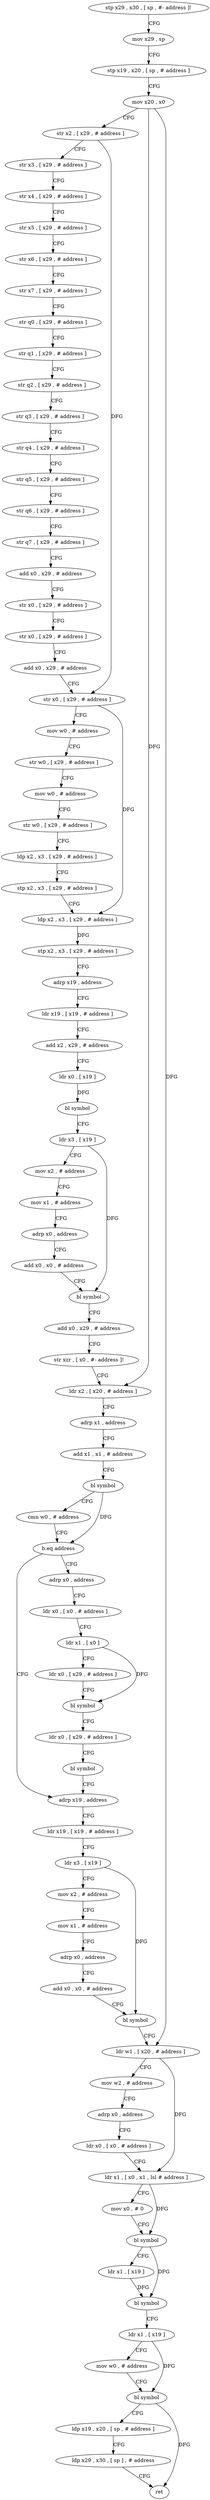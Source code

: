 digraph "func" {
"103580" [label = "stp x29 , x30 , [ sp , #- address ]!" ]
"103584" [label = "mov x29 , sp" ]
"103588" [label = "stp x19 , x20 , [ sp , # address ]" ]
"103592" [label = "mov x20 , x0" ]
"103596" [label = "str x2 , [ x29 , # address ]" ]
"103600" [label = "str x3 , [ x29 , # address ]" ]
"103604" [label = "str x4 , [ x29 , # address ]" ]
"103608" [label = "str x5 , [ x29 , # address ]" ]
"103612" [label = "str x6 , [ x29 , # address ]" ]
"103616" [label = "str x7 , [ x29 , # address ]" ]
"103620" [label = "str q0 , [ x29 , # address ]" ]
"103624" [label = "str q1 , [ x29 , # address ]" ]
"103628" [label = "str q2 , [ x29 , # address ]" ]
"103632" [label = "str q3 , [ x29 , # address ]" ]
"103636" [label = "str q4 , [ x29 , # address ]" ]
"103640" [label = "str q5 , [ x29 , # address ]" ]
"103644" [label = "str q6 , [ x29 , # address ]" ]
"103648" [label = "str q7 , [ x29 , # address ]" ]
"103652" [label = "add x0 , x29 , # address" ]
"103656" [label = "str x0 , [ x29 , # address ]" ]
"103660" [label = "str x0 , [ x29 , # address ]" ]
"103664" [label = "add x0 , x29 , # address" ]
"103668" [label = "str x0 , [ x29 , # address ]" ]
"103672" [label = "mov w0 , # address" ]
"103676" [label = "str w0 , [ x29 , # address ]" ]
"103680" [label = "mov w0 , # address" ]
"103684" [label = "str w0 , [ x29 , # address ]" ]
"103688" [label = "ldp x2 , x3 , [ x29 , # address ]" ]
"103692" [label = "stp x2 , x3 , [ x29 , # address ]" ]
"103696" [label = "ldp x2 , x3 , [ x29 , # address ]" ]
"103700" [label = "stp x2 , x3 , [ x29 , # address ]" ]
"103704" [label = "adrp x19 , address" ]
"103708" [label = "ldr x19 , [ x19 , # address ]" ]
"103712" [label = "add x2 , x29 , # address" ]
"103716" [label = "ldr x0 , [ x19 ]" ]
"103720" [label = "bl symbol" ]
"103724" [label = "ldr x3 , [ x19 ]" ]
"103728" [label = "mov x2 , # address" ]
"103732" [label = "mov x1 , # address" ]
"103736" [label = "adrp x0 , address" ]
"103740" [label = "add x0 , x0 , # address" ]
"103744" [label = "bl symbol" ]
"103748" [label = "add x0 , x29 , # address" ]
"103752" [label = "str xzr , [ x0 , #- address ]!" ]
"103756" [label = "ldr x2 , [ x20 , # address ]" ]
"103760" [label = "adrp x1 , address" ]
"103764" [label = "add x1 , x1 , # address" ]
"103768" [label = "bl symbol" ]
"103772" [label = "cmn w0 , # address" ]
"103776" [label = "b.eq address" ]
"103808" [label = "adrp x19 , address" ]
"103780" [label = "adrp x0 , address" ]
"103812" [label = "ldr x19 , [ x19 , # address ]" ]
"103816" [label = "ldr x3 , [ x19 ]" ]
"103820" [label = "mov x2 , # address" ]
"103824" [label = "mov x1 , # address" ]
"103828" [label = "adrp x0 , address" ]
"103832" [label = "add x0 , x0 , # address" ]
"103836" [label = "bl symbol" ]
"103840" [label = "ldr w1 , [ x20 , # address ]" ]
"103844" [label = "mov w2 , # address" ]
"103848" [label = "adrp x0 , address" ]
"103852" [label = "ldr x0 , [ x0 , # address ]" ]
"103856" [label = "ldr x1 , [ x0 , x1 , lsl # address ]" ]
"103860" [label = "mov x0 , # 0" ]
"103864" [label = "bl symbol" ]
"103868" [label = "ldr x1 , [ x19 ]" ]
"103872" [label = "bl symbol" ]
"103876" [label = "ldr x1 , [ x19 ]" ]
"103880" [label = "mov w0 , # address" ]
"103884" [label = "bl symbol" ]
"103888" [label = "ldp x19 , x20 , [ sp , # address ]" ]
"103892" [label = "ldp x29 , x30 , [ sp ] , # address" ]
"103896" [label = "ret" ]
"103784" [label = "ldr x0 , [ x0 , # address ]" ]
"103788" [label = "ldr x1 , [ x0 ]" ]
"103792" [label = "ldr x0 , [ x29 , # address ]" ]
"103796" [label = "bl symbol" ]
"103800" [label = "ldr x0 , [ x29 , # address ]" ]
"103804" [label = "bl symbol" ]
"103580" -> "103584" [ label = "CFG" ]
"103584" -> "103588" [ label = "CFG" ]
"103588" -> "103592" [ label = "CFG" ]
"103592" -> "103596" [ label = "CFG" ]
"103592" -> "103756" [ label = "DFG" ]
"103592" -> "103840" [ label = "DFG" ]
"103596" -> "103600" [ label = "CFG" ]
"103596" -> "103668" [ label = "DFG" ]
"103600" -> "103604" [ label = "CFG" ]
"103604" -> "103608" [ label = "CFG" ]
"103608" -> "103612" [ label = "CFG" ]
"103612" -> "103616" [ label = "CFG" ]
"103616" -> "103620" [ label = "CFG" ]
"103620" -> "103624" [ label = "CFG" ]
"103624" -> "103628" [ label = "CFG" ]
"103628" -> "103632" [ label = "CFG" ]
"103632" -> "103636" [ label = "CFG" ]
"103636" -> "103640" [ label = "CFG" ]
"103640" -> "103644" [ label = "CFG" ]
"103644" -> "103648" [ label = "CFG" ]
"103648" -> "103652" [ label = "CFG" ]
"103652" -> "103656" [ label = "CFG" ]
"103656" -> "103660" [ label = "CFG" ]
"103660" -> "103664" [ label = "CFG" ]
"103664" -> "103668" [ label = "CFG" ]
"103668" -> "103672" [ label = "CFG" ]
"103668" -> "103696" [ label = "DFG" ]
"103672" -> "103676" [ label = "CFG" ]
"103676" -> "103680" [ label = "CFG" ]
"103680" -> "103684" [ label = "CFG" ]
"103684" -> "103688" [ label = "CFG" ]
"103688" -> "103692" [ label = "CFG" ]
"103692" -> "103696" [ label = "CFG" ]
"103696" -> "103700" [ label = "DFG" ]
"103700" -> "103704" [ label = "CFG" ]
"103704" -> "103708" [ label = "CFG" ]
"103708" -> "103712" [ label = "CFG" ]
"103712" -> "103716" [ label = "CFG" ]
"103716" -> "103720" [ label = "DFG" ]
"103720" -> "103724" [ label = "CFG" ]
"103724" -> "103728" [ label = "CFG" ]
"103724" -> "103744" [ label = "DFG" ]
"103728" -> "103732" [ label = "CFG" ]
"103732" -> "103736" [ label = "CFG" ]
"103736" -> "103740" [ label = "CFG" ]
"103740" -> "103744" [ label = "CFG" ]
"103744" -> "103748" [ label = "CFG" ]
"103748" -> "103752" [ label = "CFG" ]
"103752" -> "103756" [ label = "CFG" ]
"103756" -> "103760" [ label = "CFG" ]
"103760" -> "103764" [ label = "CFG" ]
"103764" -> "103768" [ label = "CFG" ]
"103768" -> "103772" [ label = "CFG" ]
"103768" -> "103776" [ label = "DFG" ]
"103772" -> "103776" [ label = "CFG" ]
"103776" -> "103808" [ label = "CFG" ]
"103776" -> "103780" [ label = "CFG" ]
"103808" -> "103812" [ label = "CFG" ]
"103780" -> "103784" [ label = "CFG" ]
"103812" -> "103816" [ label = "CFG" ]
"103816" -> "103820" [ label = "CFG" ]
"103816" -> "103836" [ label = "DFG" ]
"103820" -> "103824" [ label = "CFG" ]
"103824" -> "103828" [ label = "CFG" ]
"103828" -> "103832" [ label = "CFG" ]
"103832" -> "103836" [ label = "CFG" ]
"103836" -> "103840" [ label = "CFG" ]
"103840" -> "103844" [ label = "CFG" ]
"103840" -> "103856" [ label = "DFG" ]
"103844" -> "103848" [ label = "CFG" ]
"103848" -> "103852" [ label = "CFG" ]
"103852" -> "103856" [ label = "CFG" ]
"103856" -> "103860" [ label = "CFG" ]
"103856" -> "103864" [ label = "DFG" ]
"103860" -> "103864" [ label = "CFG" ]
"103864" -> "103868" [ label = "CFG" ]
"103864" -> "103872" [ label = "DFG" ]
"103868" -> "103872" [ label = "DFG" ]
"103872" -> "103876" [ label = "CFG" ]
"103876" -> "103880" [ label = "CFG" ]
"103876" -> "103884" [ label = "DFG" ]
"103880" -> "103884" [ label = "CFG" ]
"103884" -> "103888" [ label = "CFG" ]
"103884" -> "103896" [ label = "DFG" ]
"103888" -> "103892" [ label = "CFG" ]
"103892" -> "103896" [ label = "CFG" ]
"103784" -> "103788" [ label = "CFG" ]
"103788" -> "103792" [ label = "CFG" ]
"103788" -> "103796" [ label = "DFG" ]
"103792" -> "103796" [ label = "CFG" ]
"103796" -> "103800" [ label = "CFG" ]
"103800" -> "103804" [ label = "CFG" ]
"103804" -> "103808" [ label = "CFG" ]
}
